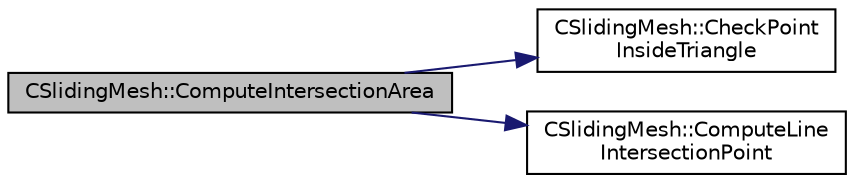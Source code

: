 digraph "CSlidingMesh::ComputeIntersectionArea"
{
  edge [fontname="Helvetica",fontsize="10",labelfontname="Helvetica",labelfontsize="10"];
  node [fontname="Helvetica",fontsize="10",shape=record];
  rankdir="LR";
  Node56 [label="CSlidingMesh::ComputeIntersectionArea",height=0.2,width=0.4,color="black", fillcolor="grey75", style="filled", fontcolor="black"];
  Node56 -> Node57 [color="midnightblue",fontsize="10",style="solid",fontname="Helvetica"];
  Node57 [label="CSlidingMesh::CheckPoint\lInsideTriangle",height=0.2,width=0.4,color="black", fillcolor="white", style="filled",URL="$class_c_sliding_mesh.html#a50fae39c2e8715bed0a7c0a806667159",tooltip="For N-Dimensional grids, check whether a point is inside a triangle specified by 3 T points..."];
  Node56 -> Node58 [color="midnightblue",fontsize="10",style="solid",fontname="Helvetica"];
  Node58 [label="CSlidingMesh::ComputeLine\lIntersectionPoint",height=0.2,width=0.4,color="black", fillcolor="white", style="filled",URL="$class_c_sliding_mesh.html#a98d154a814c506b22222115de8fe771e",tooltip="For 2-Dimensional grids, check whether, and compute, two lines are intersecting. "];
}
